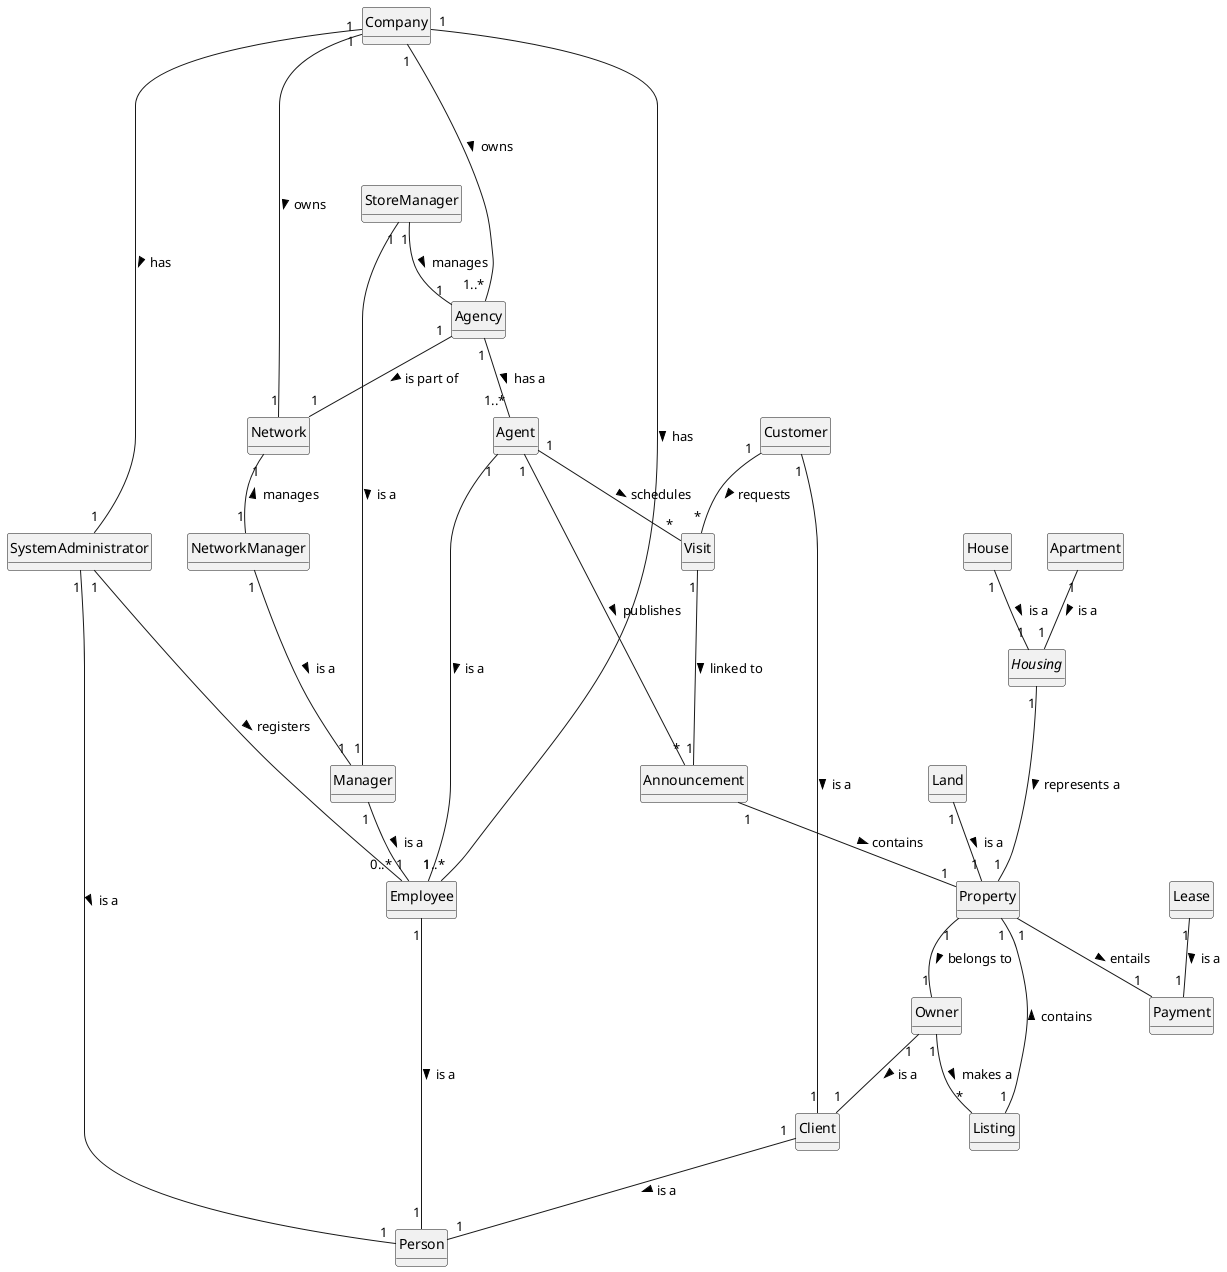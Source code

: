 ;@startuml
skinparam monochrome true
skinparam packageStyle rectangle
skinparam shadowing false
'skinparam linetype ortho
'left to right direction
skinparam classAttributeIconSize 0
hide circle
hide methods

'title Domain Model

'class Platform {
'  -description
'}

class Company {
}

class SystemAdministrator {
}

class Agency {
}

class Employee {
}

class Person{
}

'or User'
class Client{
}

class Owner{
}

class Customer{
}

class Agent{
}

class Manager{
}
class StoreManager{}
class NetworkManager{}
class Announcement{}
class Listing{}
class Visit{}
class Property{}
class Land{}
abstract class Housing{}
class Apartment{}
class House{}
class Network{}
'Será que podemos deixar assim??'
class Payment{}
class Lease{}


Company "1" ---- "1..*" Agency : owns >
Company "1" ---- "1..*" Employee : has >
Company "1" ---- "1" SystemAdministrator : has >
SystemAdministrator "1" ---- "1" Person: is a >
SystemAdministrator "1" ---- "0..*" Employee: registers >
Employee "1" ---- "1" Person: is a >
Client "1" -- "1" Person: is a >
Owner "1" -- "1" Client: is a >
Customer "1" -- "1" Client: is a >
Agent "1" -- "1" Employee: is a >
Manager "1" -- "1" Employee: is a >
StoreManager "1" -- "1" Manager: is a >
NetworkManager "1" --- "1" Manager: is a >
Agent "1" -- "*" Announcement: publishes >
Agent "1" --  "*" Visit: schedules >
Agency "1" -- "1..*" Agent: has a >
Owner "1" -- "*" Listing: makes a >
Customer "1" -- "*" Visit:  requests >
StoreManager "1" -- "1" Agency: manages >
NetworkManager "1" -up- "1" Network: manages >
'ver melhor a relação v'
Agency "1" -- "1" Network: is part of >
Company "1" -- "1" Network: owns >
Announcement "1" -- "1" Property: contains >
Visit "1" --- "1" Announcement: linked to >
Land "1" -- "1" Property: is a >
Housing "1" --- "1" Property:  represents a >
Apartment "1" -- "1" Housing: is a >
House "1" -- "1" Housing: is a >
Listing "1" --- "1" Property: contains >
Property "1" -- "1" Payment: entails >
Lease "1" -- "1" Payment: is a >
Property "1" -- "1" Owner:  belongs to >

@enduml